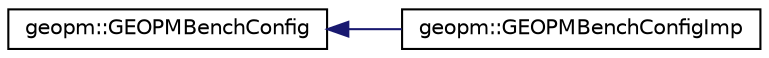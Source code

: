 digraph "Graphical Class Hierarchy"
{
 // LATEX_PDF_SIZE
  edge [fontname="Helvetica",fontsize="10",labelfontname="Helvetica",labelfontsize="10"];
  node [fontname="Helvetica",fontsize="10",shape=record];
  rankdir="LR";
  Node0 [label="geopm::GEOPMBenchConfig",height=0.2,width=0.4,color="black", fillcolor="white", style="filled",URL="$classgeopm_1_1_g_e_o_p_m_bench_config.html",tooltip=" "];
  Node0 -> Node1 [dir="back",color="midnightblue",fontsize="10",style="solid",fontname="Helvetica"];
  Node1 [label="geopm::GEOPMBenchConfigImp",height=0.2,width=0.4,color="black", fillcolor="white", style="filled",URL="$classgeopm_1_1_g_e_o_p_m_bench_config_imp.html",tooltip=" "];
}
